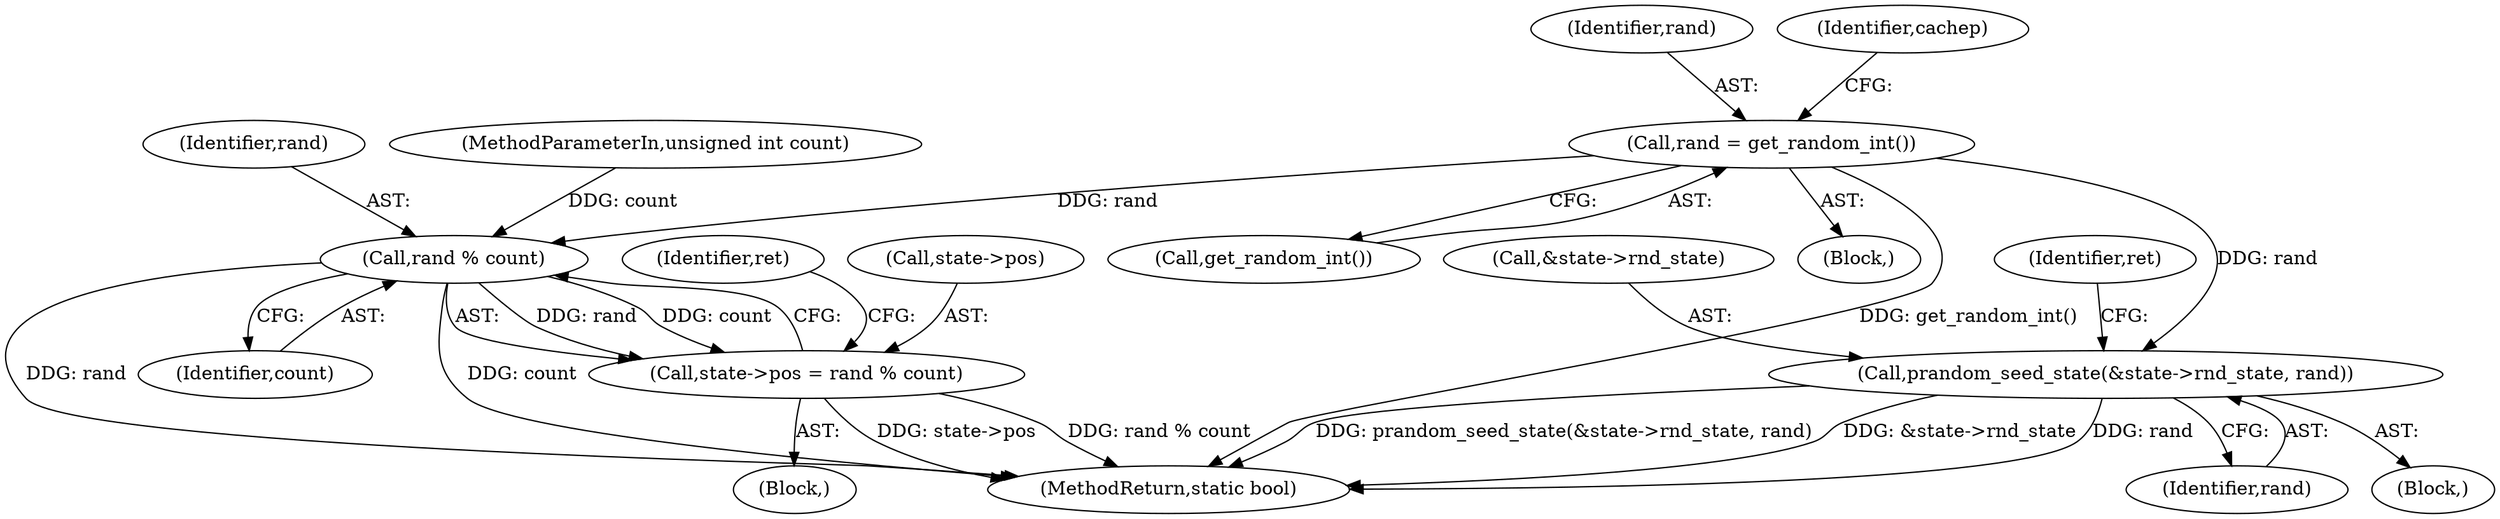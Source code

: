 digraph "0_linux_c4e490cf148e85ead0d1b1c2caaba833f1d5b29f@API" {
"1000109" [label="(Call,rand = get_random_int())"];
"1000118" [label="(Call,prandom_seed_state(&state->rnd_state, rand))"];
"1000145" [label="(Call,rand % count)"];
"1000141" [label="(Call,state->pos = rand % count)"];
"1000109" [label="(Call,rand = get_random_int())"];
"1000118" [label="(Call,prandom_seed_state(&state->rnd_state, rand))"];
"1000123" [label="(Identifier,rand)"];
"1000141" [label="(Call,state->pos = rand % count)"];
"1000111" [label="(Call,get_random_int())"];
"1000145" [label="(Call,rand % count)"];
"1000106" [label="(Block,)"];
"1000110" [label="(Identifier,rand)"];
"1000153" [label="(MethodReturn,static bool)"];
"1000146" [label="(Identifier,rand)"];
"1000115" [label="(Identifier,cachep)"];
"1000105" [label="(MethodParameterIn,unsigned int count)"];
"1000125" [label="(Identifier,ret)"];
"1000149" [label="(Identifier,ret)"];
"1000119" [label="(Call,&state->rnd_state)"];
"1000142" [label="(Call,state->pos)"];
"1000147" [label="(Identifier,count)"];
"1000117" [label="(Block,)"];
"1000128" [label="(Block,)"];
"1000109" -> "1000106"  [label="AST: "];
"1000109" -> "1000111"  [label="CFG: "];
"1000110" -> "1000109"  [label="AST: "];
"1000111" -> "1000109"  [label="AST: "];
"1000115" -> "1000109"  [label="CFG: "];
"1000109" -> "1000153"  [label="DDG: get_random_int()"];
"1000109" -> "1000118"  [label="DDG: rand"];
"1000109" -> "1000145"  [label="DDG: rand"];
"1000118" -> "1000117"  [label="AST: "];
"1000118" -> "1000123"  [label="CFG: "];
"1000119" -> "1000118"  [label="AST: "];
"1000123" -> "1000118"  [label="AST: "];
"1000125" -> "1000118"  [label="CFG: "];
"1000118" -> "1000153"  [label="DDG: prandom_seed_state(&state->rnd_state, rand)"];
"1000118" -> "1000153"  [label="DDG: &state->rnd_state"];
"1000118" -> "1000153"  [label="DDG: rand"];
"1000145" -> "1000141"  [label="AST: "];
"1000145" -> "1000147"  [label="CFG: "];
"1000146" -> "1000145"  [label="AST: "];
"1000147" -> "1000145"  [label="AST: "];
"1000141" -> "1000145"  [label="CFG: "];
"1000145" -> "1000153"  [label="DDG: rand"];
"1000145" -> "1000153"  [label="DDG: count"];
"1000145" -> "1000141"  [label="DDG: rand"];
"1000145" -> "1000141"  [label="DDG: count"];
"1000105" -> "1000145"  [label="DDG: count"];
"1000141" -> "1000128"  [label="AST: "];
"1000142" -> "1000141"  [label="AST: "];
"1000149" -> "1000141"  [label="CFG: "];
"1000141" -> "1000153"  [label="DDG: state->pos"];
"1000141" -> "1000153"  [label="DDG: rand % count"];
}
